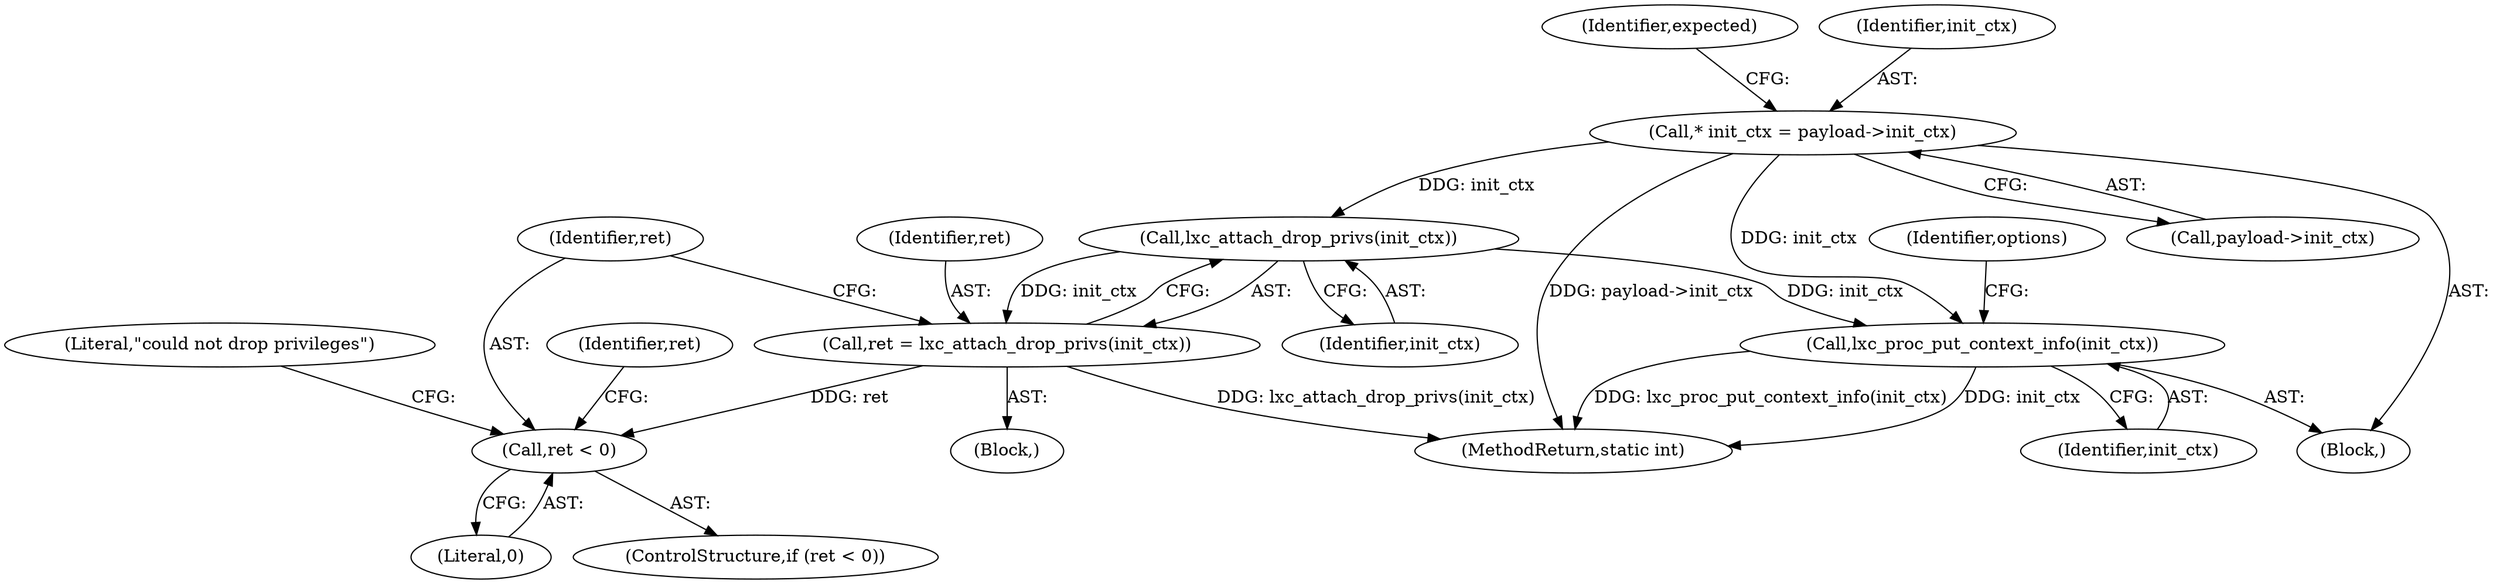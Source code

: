 digraph "0_lxc_81f466d05f2a89cb4f122ef7f593ff3f279b165c@pointer" {
"1000145" [label="(Call,* init_ctx = payload->init_ctx)"];
"1000266" [label="(Call,lxc_attach_drop_privs(init_ctx))"];
"1000264" [label="(Call,ret = lxc_attach_drop_privs(init_ctx))"];
"1000269" [label="(Call,ret < 0)"];
"1000619" [label="(Call,lxc_proc_put_context_info(init_ctx))"];
"1000159" [label="(Identifier,expected)"];
"1000744" [label="(MethodReturn,static int)"];
"1000264" [label="(Call,ret = lxc_attach_drop_privs(init_ctx))"];
"1000271" [label="(Literal,0)"];
"1000147" [label="(Call,payload->init_ctx)"];
"1000620" [label="(Identifier,init_ctx)"];
"1000263" [label="(Block,)"];
"1000625" [label="(Identifier,options)"];
"1000145" [label="(Call,* init_ctx = payload->init_ctx)"];
"1000267" [label="(Identifier,init_ctx)"];
"1000282" [label="(Identifier,ret)"];
"1000265" [label="(Identifier,ret)"];
"1000269" [label="(Call,ret < 0)"];
"1000119" [label="(Block,)"];
"1000274" [label="(Literal,\"could not drop privileges\")"];
"1000270" [label="(Identifier,ret)"];
"1000266" [label="(Call,lxc_attach_drop_privs(init_ctx))"];
"1000619" [label="(Call,lxc_proc_put_context_info(init_ctx))"];
"1000146" [label="(Identifier,init_ctx)"];
"1000268" [label="(ControlStructure,if (ret < 0))"];
"1000145" -> "1000119"  [label="AST: "];
"1000145" -> "1000147"  [label="CFG: "];
"1000146" -> "1000145"  [label="AST: "];
"1000147" -> "1000145"  [label="AST: "];
"1000159" -> "1000145"  [label="CFG: "];
"1000145" -> "1000744"  [label="DDG: payload->init_ctx"];
"1000145" -> "1000266"  [label="DDG: init_ctx"];
"1000145" -> "1000619"  [label="DDG: init_ctx"];
"1000266" -> "1000264"  [label="AST: "];
"1000266" -> "1000267"  [label="CFG: "];
"1000267" -> "1000266"  [label="AST: "];
"1000264" -> "1000266"  [label="CFG: "];
"1000266" -> "1000264"  [label="DDG: init_ctx"];
"1000266" -> "1000619"  [label="DDG: init_ctx"];
"1000264" -> "1000263"  [label="AST: "];
"1000265" -> "1000264"  [label="AST: "];
"1000270" -> "1000264"  [label="CFG: "];
"1000264" -> "1000744"  [label="DDG: lxc_attach_drop_privs(init_ctx)"];
"1000264" -> "1000269"  [label="DDG: ret"];
"1000269" -> "1000268"  [label="AST: "];
"1000269" -> "1000271"  [label="CFG: "];
"1000270" -> "1000269"  [label="AST: "];
"1000271" -> "1000269"  [label="AST: "];
"1000274" -> "1000269"  [label="CFG: "];
"1000282" -> "1000269"  [label="CFG: "];
"1000619" -> "1000119"  [label="AST: "];
"1000619" -> "1000620"  [label="CFG: "];
"1000620" -> "1000619"  [label="AST: "];
"1000625" -> "1000619"  [label="CFG: "];
"1000619" -> "1000744"  [label="DDG: lxc_proc_put_context_info(init_ctx)"];
"1000619" -> "1000744"  [label="DDG: init_ctx"];
}
